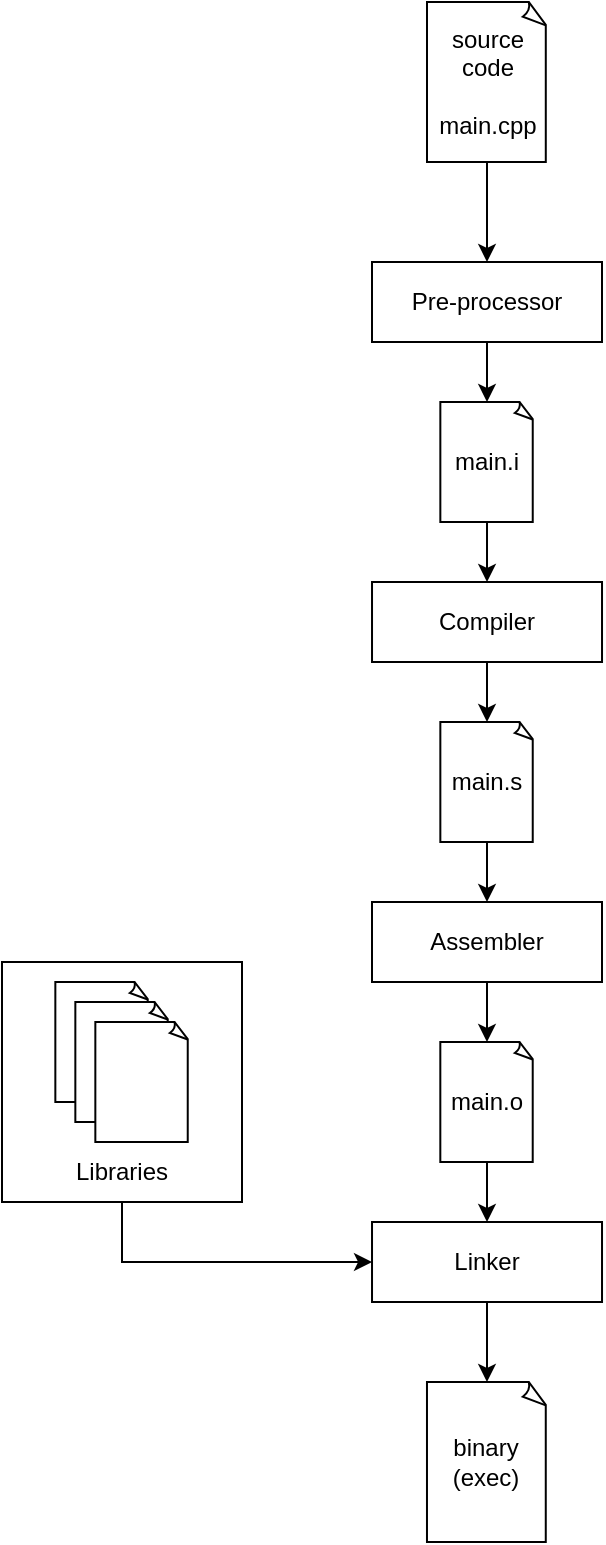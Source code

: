 <mxfile version="23.0.2" type="device" pages="2">
  <diagram name="build" id="UqRmnIJvj32oJmDdNIwl">
    <mxGraphModel dx="1559" dy="1041" grid="1" gridSize="10" guides="1" tooltips="1" connect="1" arrows="1" fold="1" page="1" pageScale="1" pageWidth="850" pageHeight="1100" math="0" shadow="0">
      <root>
        <mxCell id="0" />
        <mxCell id="1" parent="0" />
        <mxCell id="_dSc7LDid6bN-g3FqYo1-19" value="" style="rounded=0;whiteSpace=wrap;html=1;" vertex="1" parent="1">
          <mxGeometry x="220" y="570" width="120" height="120" as="geometry" />
        </mxCell>
        <mxCell id="_dSc7LDid6bN-g3FqYo1-8" style="edgeStyle=none;rounded=0;orthogonalLoop=1;jettySize=auto;html=1;exitX=0.5;exitY=1;exitDx=0;exitDy=0;exitPerimeter=0;entryX=0.5;entryY=0;entryDx=0;entryDy=0;" edge="1" parent="1" source="_dSc7LDid6bN-g3FqYo1-2" target="_dSc7LDid6bN-g3FqYo1-3">
          <mxGeometry relative="1" as="geometry" />
        </mxCell>
        <mxCell id="_dSc7LDid6bN-g3FqYo1-2" value="source code&lt;br&gt;&lt;br&gt;main.cpp" style="whiteSpace=wrap;html=1;shape=mxgraph.basic.document" vertex="1" parent="1">
          <mxGeometry x="432.5" y="90" width="60" height="80" as="geometry" />
        </mxCell>
        <mxCell id="_dSc7LDid6bN-g3FqYo1-3" value="Pre-processor" style="rounded=0;whiteSpace=wrap;html=1;" vertex="1" parent="1">
          <mxGeometry x="405" y="220" width="115" height="40" as="geometry" />
        </mxCell>
        <mxCell id="_dSc7LDid6bN-g3FqYo1-4" value="Compiler" style="rounded=0;whiteSpace=wrap;html=1;" vertex="1" parent="1">
          <mxGeometry x="405.01" y="380" width="115" height="40" as="geometry" />
        </mxCell>
        <mxCell id="_dSc7LDid6bN-g3FqYo1-5" value="Assembler" style="rounded=0;whiteSpace=wrap;html=1;" vertex="1" parent="1">
          <mxGeometry x="405" y="540" width="115" height="40" as="geometry" />
        </mxCell>
        <mxCell id="_dSc7LDid6bN-g3FqYo1-6" value="Linker" style="rounded=0;whiteSpace=wrap;html=1;" vertex="1" parent="1">
          <mxGeometry x="405.01" y="700" width="115" height="40" as="geometry" />
        </mxCell>
        <mxCell id="_dSc7LDid6bN-g3FqYo1-10" style="edgeStyle=none;rounded=0;orthogonalLoop=1;jettySize=auto;html=1;exitX=0.5;exitY=1;exitDx=0;exitDy=0;exitPerimeter=0;entryX=0.5;entryY=0;entryDx=0;entryDy=0;" edge="1" parent="1" source="_dSc7LDid6bN-g3FqYo1-7" target="_dSc7LDid6bN-g3FqYo1-4">
          <mxGeometry relative="1" as="geometry" />
        </mxCell>
        <mxCell id="_dSc7LDid6bN-g3FqYo1-7" value="main.i" style="whiteSpace=wrap;html=1;shape=mxgraph.basic.document" vertex="1" parent="1">
          <mxGeometry x="439.17" y="290" width="46.67" height="60" as="geometry" />
        </mxCell>
        <mxCell id="_dSc7LDid6bN-g3FqYo1-9" style="edgeStyle=none;rounded=0;orthogonalLoop=1;jettySize=auto;html=1;exitX=0.5;exitY=1;exitDx=0;exitDy=0;entryX=0.5;entryY=0;entryDx=0;entryDy=0;entryPerimeter=0;" edge="1" parent="1" source="_dSc7LDid6bN-g3FqYo1-3" target="_dSc7LDid6bN-g3FqYo1-7">
          <mxGeometry relative="1" as="geometry" />
        </mxCell>
        <mxCell id="_dSc7LDid6bN-g3FqYo1-12" style="edgeStyle=none;rounded=0;orthogonalLoop=1;jettySize=auto;html=1;exitX=0.5;exitY=1;exitDx=0;exitDy=0;exitPerimeter=0;entryX=0.5;entryY=0;entryDx=0;entryDy=0;" edge="1" parent="1" source="_dSc7LDid6bN-g3FqYo1-11" target="_dSc7LDid6bN-g3FqYo1-5">
          <mxGeometry relative="1" as="geometry" />
        </mxCell>
        <mxCell id="_dSc7LDid6bN-g3FqYo1-11" value="main.s" style="whiteSpace=wrap;html=1;shape=mxgraph.basic.document" vertex="1" parent="1">
          <mxGeometry x="439.17" y="450" width="46.67" height="60" as="geometry" />
        </mxCell>
        <mxCell id="_dSc7LDid6bN-g3FqYo1-13" style="edgeStyle=none;rounded=0;orthogonalLoop=1;jettySize=auto;html=1;exitX=0.5;exitY=1;exitDx=0;exitDy=0;entryX=0.5;entryY=0;entryDx=0;entryDy=0;entryPerimeter=0;" edge="1" parent="1" source="_dSc7LDid6bN-g3FqYo1-4" target="_dSc7LDid6bN-g3FqYo1-11">
          <mxGeometry relative="1" as="geometry" />
        </mxCell>
        <mxCell id="_dSc7LDid6bN-g3FqYo1-24" style="edgeStyle=none;rounded=0;orthogonalLoop=1;jettySize=auto;html=1;exitX=0.5;exitY=1;exitDx=0;exitDy=0;exitPerimeter=0;entryX=0.5;entryY=0;entryDx=0;entryDy=0;" edge="1" parent="1" source="_dSc7LDid6bN-g3FqYo1-14" target="_dSc7LDid6bN-g3FqYo1-6">
          <mxGeometry relative="1" as="geometry" />
        </mxCell>
        <mxCell id="_dSc7LDid6bN-g3FqYo1-14" value="main.o" style="whiteSpace=wrap;html=1;shape=mxgraph.basic.document" vertex="1" parent="1">
          <mxGeometry x="439.16" y="610" width="46.67" height="60" as="geometry" />
        </mxCell>
        <mxCell id="_dSc7LDid6bN-g3FqYo1-18" value="" style="group" vertex="1" connectable="0" parent="1">
          <mxGeometry x="246.67" y="580" width="66.67" height="80" as="geometry" />
        </mxCell>
        <mxCell id="_dSc7LDid6bN-g3FqYo1-15" value="" style="whiteSpace=wrap;html=1;shape=mxgraph.basic.document" vertex="1" parent="_dSc7LDid6bN-g3FqYo1-18">
          <mxGeometry width="46.67" height="60" as="geometry" />
        </mxCell>
        <mxCell id="_dSc7LDid6bN-g3FqYo1-16" value="" style="whiteSpace=wrap;html=1;shape=mxgraph.basic.document" vertex="1" parent="_dSc7LDid6bN-g3FqYo1-18">
          <mxGeometry x="10" y="10" width="46.67" height="60" as="geometry" />
        </mxCell>
        <mxCell id="_dSc7LDid6bN-g3FqYo1-17" value="" style="whiteSpace=wrap;html=1;shape=mxgraph.basic.document" vertex="1" parent="_dSc7LDid6bN-g3FqYo1-18">
          <mxGeometry x="20" y="20" width="46.67" height="60" as="geometry" />
        </mxCell>
        <mxCell id="_dSc7LDid6bN-g3FqYo1-22" style="edgeStyle=orthogonalEdgeStyle;rounded=0;orthogonalLoop=1;jettySize=auto;html=1;exitX=0.5;exitY=1;exitDx=0;exitDy=0;entryX=0;entryY=0.5;entryDx=0;entryDy=0;" edge="1" parent="1" source="_dSc7LDid6bN-g3FqYo1-20" target="_dSc7LDid6bN-g3FqYo1-6">
          <mxGeometry relative="1" as="geometry" />
        </mxCell>
        <mxCell id="_dSc7LDid6bN-g3FqYo1-20" value="Libraries" style="text;html=1;strokeColor=none;fillColor=none;align=center;verticalAlign=middle;whiteSpace=wrap;rounded=0;" vertex="1" parent="1">
          <mxGeometry x="250" y="660" width="60" height="30" as="geometry" />
        </mxCell>
        <mxCell id="_dSc7LDid6bN-g3FqYo1-23" style="edgeStyle=none;rounded=0;orthogonalLoop=1;jettySize=auto;html=1;exitX=0.5;exitY=1;exitDx=0;exitDy=0;entryX=0.5;entryY=0;entryDx=0;entryDy=0;entryPerimeter=0;" edge="1" parent="1" source="_dSc7LDid6bN-g3FqYo1-5" target="_dSc7LDid6bN-g3FqYo1-14">
          <mxGeometry relative="1" as="geometry" />
        </mxCell>
        <mxCell id="_dSc7LDid6bN-g3FqYo1-25" value="binary&lt;br&gt;(exec)" style="whiteSpace=wrap;html=1;shape=mxgraph.basic.document" vertex="1" parent="1">
          <mxGeometry x="432.49" y="780" width="60" height="80" as="geometry" />
        </mxCell>
        <mxCell id="_dSc7LDid6bN-g3FqYo1-26" style="edgeStyle=none;rounded=0;orthogonalLoop=1;jettySize=auto;html=1;exitX=0.5;exitY=1;exitDx=0;exitDy=0;entryX=0.5;entryY=0;entryDx=0;entryDy=0;entryPerimeter=0;" edge="1" parent="1" source="_dSc7LDid6bN-g3FqYo1-6" target="_dSc7LDid6bN-g3FqYo1-25">
          <mxGeometry relative="1" as="geometry" />
        </mxCell>
      </root>
    </mxGraphModel>
  </diagram>
  <diagram id="iGpjcr6YpCRMuuM20xSb" name="cmake">
    <mxGraphModel dx="980" dy="654" grid="1" gridSize="10" guides="1" tooltips="1" connect="1" arrows="1" fold="1" page="1" pageScale="1" pageWidth="850" pageHeight="1100" math="0" shadow="0">
      <root>
        <mxCell id="0" />
        <mxCell id="1" parent="0" />
        <mxCell id="lYe3i1QetRt5YN0rgRbm-2" value="CMake" style="rounded=0;whiteSpace=wrap;html=1;" vertex="1" parent="1">
          <mxGeometry x="220" y="210" width="120" height="40" as="geometry" />
        </mxCell>
        <mxCell id="ZraxGCMc3j-KjYrMxSlr-13" style="edgeStyle=none;rounded=0;orthogonalLoop=1;jettySize=auto;html=1;exitX=1;exitY=0.5;exitDx=0;exitDy=0;entryX=0;entryY=0.5;entryDx=0;entryDy=0;" edge="1" parent="1" source="ZraxGCMc3j-KjYrMxSlr-1" target="lYe3i1QetRt5YN0rgRbm-2">
          <mxGeometry relative="1" as="geometry" />
        </mxCell>
        <mxCell id="ZraxGCMc3j-KjYrMxSlr-1" value="" style="rounded=0;whiteSpace=wrap;html=1;" vertex="1" parent="1">
          <mxGeometry x="40" y="90" width="120" height="120" as="geometry" />
        </mxCell>
        <mxCell id="ZraxGCMc3j-KjYrMxSlr-2" value="" style="group" vertex="1" connectable="0" parent="1">
          <mxGeometry x="66.67" y="100" width="66.67" height="80" as="geometry" />
        </mxCell>
        <mxCell id="ZraxGCMc3j-KjYrMxSlr-3" value="" style="whiteSpace=wrap;html=1;shape=mxgraph.basic.document" vertex="1" parent="ZraxGCMc3j-KjYrMxSlr-2">
          <mxGeometry width="46.67" height="60" as="geometry" />
        </mxCell>
        <mxCell id="ZraxGCMc3j-KjYrMxSlr-4" value="" style="whiteSpace=wrap;html=1;shape=mxgraph.basic.document" vertex="1" parent="ZraxGCMc3j-KjYrMxSlr-2">
          <mxGeometry x="10" y="10" width="46.67" height="60" as="geometry" />
        </mxCell>
        <mxCell id="ZraxGCMc3j-KjYrMxSlr-5" value="" style="whiteSpace=wrap;html=1;shape=mxgraph.basic.document" vertex="1" parent="ZraxGCMc3j-KjYrMxSlr-2">
          <mxGeometry x="20" y="20" width="46.67" height="60" as="geometry" />
        </mxCell>
        <mxCell id="ZraxGCMc3j-KjYrMxSlr-6" value="source code" style="text;html=1;strokeColor=none;fillColor=none;align=center;verticalAlign=middle;whiteSpace=wrap;rounded=0;" vertex="1" parent="1">
          <mxGeometry x="60" y="180" width="80" height="30" as="geometry" />
        </mxCell>
        <mxCell id="ZraxGCMc3j-KjYrMxSlr-14" style="edgeStyle=none;rounded=0;orthogonalLoop=1;jettySize=auto;html=1;exitX=1;exitY=0.5;exitDx=0;exitDy=0;entryX=0;entryY=0.5;entryDx=0;entryDy=0;" edge="1" parent="1" source="ZraxGCMc3j-KjYrMxSlr-7" target="lYe3i1QetRt5YN0rgRbm-2">
          <mxGeometry relative="1" as="geometry" />
        </mxCell>
        <mxCell id="ZraxGCMc3j-KjYrMxSlr-7" value="" style="rounded=0;whiteSpace=wrap;html=1;" vertex="1" parent="1">
          <mxGeometry x="40" y="250" width="120" height="120" as="geometry" />
        </mxCell>
        <mxCell id="ZraxGCMc3j-KjYrMxSlr-8" value="" style="group" vertex="1" connectable="0" parent="1">
          <mxGeometry x="66.67" y="260" width="66.67" height="80" as="geometry" />
        </mxCell>
        <mxCell id="ZraxGCMc3j-KjYrMxSlr-9" value="" style="whiteSpace=wrap;html=1;shape=mxgraph.basic.document" vertex="1" parent="ZraxGCMc3j-KjYrMxSlr-8">
          <mxGeometry width="46.67" height="60" as="geometry" />
        </mxCell>
        <mxCell id="ZraxGCMc3j-KjYrMxSlr-10" value="" style="whiteSpace=wrap;html=1;shape=mxgraph.basic.document" vertex="1" parent="ZraxGCMc3j-KjYrMxSlr-8">
          <mxGeometry x="10" y="10" width="46.67" height="60" as="geometry" />
        </mxCell>
        <mxCell id="ZraxGCMc3j-KjYrMxSlr-11" value="" style="whiteSpace=wrap;html=1;shape=mxgraph.basic.document" vertex="1" parent="ZraxGCMc3j-KjYrMxSlr-8">
          <mxGeometry x="20" y="20" width="46.67" height="60" as="geometry" />
        </mxCell>
        <mxCell id="ZraxGCMc3j-KjYrMxSlr-12" value="libraries" style="text;html=1;strokeColor=none;fillColor=none;align=center;verticalAlign=middle;whiteSpace=wrap;rounded=0;" vertex="1" parent="1">
          <mxGeometry x="60" y="340" width="80" height="30" as="geometry" />
        </mxCell>
        <mxCell id="5LEw7u3iUttWWvEIlUeh-7" style="edgeStyle=none;rounded=0;orthogonalLoop=1;jettySize=auto;html=1;exitX=1;exitY=0.5;exitDx=0;exitDy=0;exitPerimeter=0;entryX=0;entryY=0.5;entryDx=0;entryDy=0;" edge="1" parent="1" source="5LEw7u3iUttWWvEIlUeh-1" target="5LEw7u3iUttWWvEIlUeh-6">
          <mxGeometry relative="1" as="geometry" />
        </mxCell>
        <mxCell id="5LEw7u3iUttWWvEIlUeh-1" value="build script" style="whiteSpace=wrap;html=1;shape=mxgraph.basic.document" vertex="1" parent="1">
          <mxGeometry x="398" y="190" width="55" height="80" as="geometry" />
        </mxCell>
        <mxCell id="5LEw7u3iUttWWvEIlUeh-2" style="edgeStyle=none;rounded=0;orthogonalLoop=1;jettySize=auto;html=1;exitX=1;exitY=0.5;exitDx=0;exitDy=0;entryX=0;entryY=0.5;entryDx=0;entryDy=0;entryPerimeter=0;" edge="1" parent="1" source="lYe3i1QetRt5YN0rgRbm-2" target="5LEw7u3iUttWWvEIlUeh-1">
          <mxGeometry relative="1" as="geometry" />
        </mxCell>
        <mxCell id="5LEw7u3iUttWWvEIlUeh-4" value="CMake generates build scripts for various build tools, such as `make`, `ninja`, Apple&#39;s Xcode, and Microsoft Visual Studio." style="text;whiteSpace=wrap;" vertex="1" parent="1">
          <mxGeometry x="460" y="280" width="200" height="70" as="geometry" />
        </mxCell>
        <mxCell id="5LEw7u3iUttWWvEIlUeh-6" value="build tool" style="rounded=0;whiteSpace=wrap;html=1;" vertex="1" parent="1">
          <mxGeometry x="500" y="210" width="120" height="40" as="geometry" />
        </mxCell>
        <mxCell id="5LEw7u3iUttWWvEIlUeh-8" value="binary exec" style="whiteSpace=wrap;html=1;shape=mxgraph.basic.document" vertex="1" parent="1">
          <mxGeometry x="660" y="190" width="55" height="80" as="geometry" />
        </mxCell>
        <mxCell id="5LEw7u3iUttWWvEIlUeh-9" style="edgeStyle=none;rounded=0;orthogonalLoop=1;jettySize=auto;html=1;exitX=1;exitY=0.5;exitDx=0;exitDy=0;entryX=0;entryY=0.5;entryDx=0;entryDy=0;entryPerimeter=0;" edge="1" parent="1" source="5LEw7u3iUttWWvEIlUeh-6" target="5LEw7u3iUttWWvEIlUeh-8">
          <mxGeometry relative="1" as="geometry" />
        </mxCell>
      </root>
    </mxGraphModel>
  </diagram>
</mxfile>
